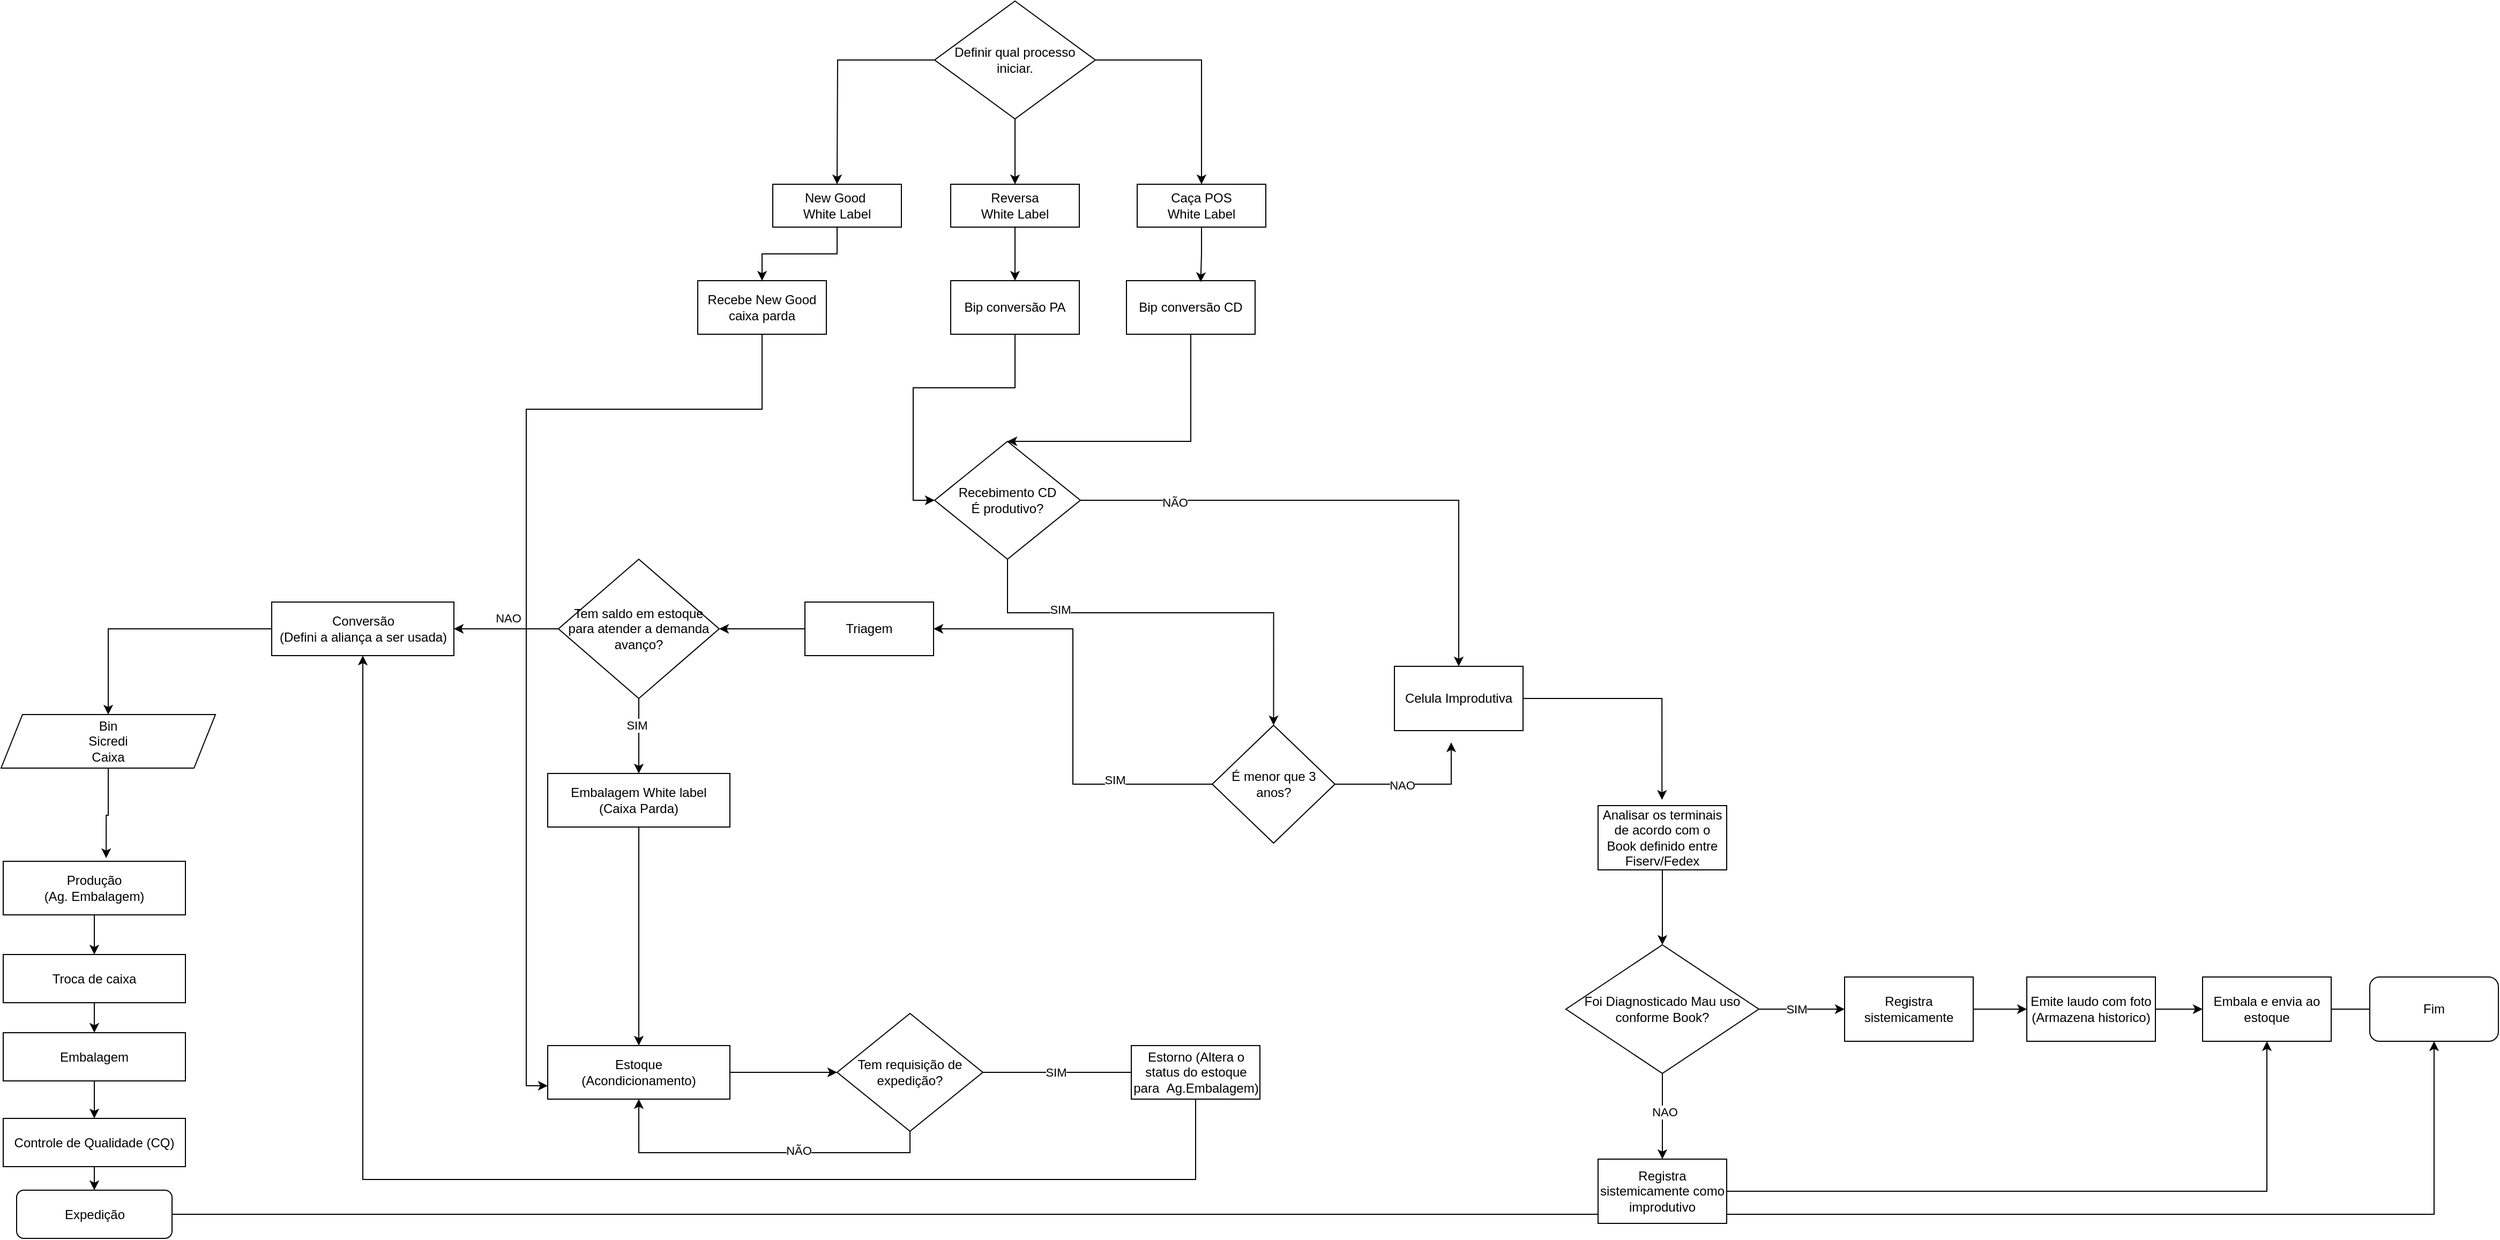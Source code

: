 <mxfile version="22.1.21" type="github">
  <diagram id="C5RBs43oDa-KdzZeNtuy" name="Page-1">
    <mxGraphModel dx="3217" dy="118" grid="1" gridSize="10" guides="1" tooltips="1" connect="1" arrows="1" fold="1" page="1" pageScale="1" pageWidth="827" pageHeight="1169" math="0" shadow="0">
      <root>
        <mxCell id="WIyWlLk6GJQsqaUBKTNV-0" />
        <mxCell id="WIyWlLk6GJQsqaUBKTNV-1" parent="WIyWlLk6GJQsqaUBKTNV-0" />
        <mxCell id="n1Up9UQFtddWHKX3axJP-83" style="edgeStyle=orthogonalEdgeStyle;rounded=0;orthogonalLoop=1;jettySize=auto;html=1;entryX=0.5;entryY=0;entryDx=0;entryDy=0;" parent="WIyWlLk6GJQsqaUBKTNV-1" source="n1Up9UQFtddWHKX3axJP-29" target="n1Up9UQFtddWHKX3axJP-31" edge="1">
          <mxGeometry relative="1" as="geometry" />
        </mxCell>
        <mxCell id="n1Up9UQFtddWHKX3axJP-29" value="Reversa&lt;br&gt;White Label" style="rounded=1;whiteSpace=wrap;html=1;fontSize=12;glass=0;strokeWidth=1;shadow=0;arcSize=0;" parent="WIyWlLk6GJQsqaUBKTNV-1" vertex="1">
          <mxGeometry x="156" y="1341" width="120" height="40" as="geometry" />
        </mxCell>
        <mxCell id="XDkl_s4xO3e597K_u1_l-106" style="edgeStyle=orthogonalEdgeStyle;rounded=0;orthogonalLoop=1;jettySize=auto;html=1;entryX=0;entryY=0.5;entryDx=0;entryDy=0;" edge="1" parent="WIyWlLk6GJQsqaUBKTNV-1" source="n1Up9UQFtddWHKX3axJP-31" target="n1Up9UQFtddWHKX3axJP-37">
          <mxGeometry relative="1" as="geometry" />
        </mxCell>
        <mxCell id="n1Up9UQFtddWHKX3axJP-31" value="Bip conversão PA" style="rounded=1;whiteSpace=wrap;html=1;arcSize=0;" parent="WIyWlLk6GJQsqaUBKTNV-1" vertex="1">
          <mxGeometry x="156" y="1431" width="120" height="50" as="geometry" />
        </mxCell>
        <mxCell id="n1Up9UQFtddWHKX3axJP-36" style="edgeStyle=orthogonalEdgeStyle;rounded=0;orthogonalLoop=1;jettySize=auto;html=1;entryX=0.5;entryY=0;entryDx=0;entryDy=0;" parent="WIyWlLk6GJQsqaUBKTNV-1" source="n1Up9UQFtddWHKX3axJP-37" target="n1Up9UQFtddWHKX3axJP-52" edge="1">
          <mxGeometry relative="1" as="geometry">
            <Array as="points">
              <mxPoint x="457" y="1741" />
            </Array>
          </mxGeometry>
        </mxCell>
        <mxCell id="XDkl_s4xO3e597K_u1_l-0" value="SIM" style="edgeLabel;html=1;align=center;verticalAlign=middle;resizable=0;points=[];" vertex="1" connectable="0" parent="n1Up9UQFtddWHKX3axJP-36">
          <mxGeometry x="-0.509" y="3" relative="1" as="geometry">
            <mxPoint as="offset" />
          </mxGeometry>
        </mxCell>
        <mxCell id="n1Up9UQFtddWHKX3axJP-37" value="Recebimento CD&lt;br&gt;É produtivo?" style="rhombus;whiteSpace=wrap;html=1;" parent="WIyWlLk6GJQsqaUBKTNV-1" vertex="1">
          <mxGeometry x="141" y="1581" width="136" height="110" as="geometry" />
        </mxCell>
        <mxCell id="XDkl_s4xO3e597K_u1_l-9" style="edgeStyle=orthogonalEdgeStyle;rounded=0;orthogonalLoop=1;jettySize=auto;html=1;entryX=1;entryY=0.5;entryDx=0;entryDy=0;" edge="1" parent="WIyWlLk6GJQsqaUBKTNV-1" source="n1Up9UQFtddWHKX3axJP-38" target="XDkl_s4xO3e597K_u1_l-8">
          <mxGeometry relative="1" as="geometry" />
        </mxCell>
        <mxCell id="n1Up9UQFtddWHKX3axJP-38" value="Triagem" style="rounded=1;whiteSpace=wrap;html=1;arcSize=0;" parent="WIyWlLk6GJQsqaUBKTNV-1" vertex="1">
          <mxGeometry x="20" y="1731" width="120" height="50" as="geometry" />
        </mxCell>
        <mxCell id="XDkl_s4xO3e597K_u1_l-41" style="edgeStyle=orthogonalEdgeStyle;rounded=0;orthogonalLoop=1;jettySize=auto;html=1;" edge="1" parent="WIyWlLk6GJQsqaUBKTNV-1" source="n1Up9UQFtddWHKX3axJP-41" target="n1Up9UQFtddWHKX3axJP-42">
          <mxGeometry relative="1" as="geometry" />
        </mxCell>
        <mxCell id="n1Up9UQFtddWHKX3axJP-41" value="Embalagem White label&lt;br&gt;(Caixa Parda)" style="rounded=1;whiteSpace=wrap;html=1;arcSize=0;" parent="WIyWlLk6GJQsqaUBKTNV-1" vertex="1">
          <mxGeometry x="-220" y="1891" width="170" height="50" as="geometry" />
        </mxCell>
        <mxCell id="XDkl_s4xO3e597K_u1_l-4" style="edgeStyle=orthogonalEdgeStyle;rounded=0;orthogonalLoop=1;jettySize=auto;html=1;entryX=0;entryY=0.5;entryDx=0;entryDy=0;" edge="1" parent="WIyWlLk6GJQsqaUBKTNV-1" source="n1Up9UQFtddWHKX3axJP-42" target="n1Up9UQFtddWHKX3axJP-72">
          <mxGeometry relative="1" as="geometry" />
        </mxCell>
        <mxCell id="n1Up9UQFtddWHKX3axJP-42" value="Estoque&lt;br&gt;(Acondicionamento)" style="rounded=0;whiteSpace=wrap;html=1;" parent="WIyWlLk6GJQsqaUBKTNV-1" vertex="1">
          <mxGeometry x="-220" y="2145" width="170" height="50" as="geometry" />
        </mxCell>
        <mxCell id="n1Up9UQFtddWHKX3axJP-50" style="edgeStyle=orthogonalEdgeStyle;rounded=0;orthogonalLoop=1;jettySize=auto;html=1;entryX=1;entryY=0.5;entryDx=0;entryDy=0;" parent="WIyWlLk6GJQsqaUBKTNV-1" source="n1Up9UQFtddWHKX3axJP-52" target="n1Up9UQFtddWHKX3axJP-38" edge="1">
          <mxGeometry relative="1" as="geometry">
            <mxPoint x="245" y="1826" as="targetPoint" />
          </mxGeometry>
        </mxCell>
        <mxCell id="n1Up9UQFtddWHKX3axJP-51" value="SIM" style="edgeLabel;html=1;align=center;verticalAlign=middle;resizable=0;points=[];" parent="n1Up9UQFtddWHKX3axJP-50" vertex="1" connectable="0">
          <mxGeometry x="-0.549" y="-4" relative="1" as="geometry">
            <mxPoint as="offset" />
          </mxGeometry>
        </mxCell>
        <mxCell id="n1Up9UQFtddWHKX3axJP-52" value="É menor que 3 anos?" style="rhombus;whiteSpace=wrap;html=1;" parent="WIyWlLk6GJQsqaUBKTNV-1" vertex="1">
          <mxGeometry x="400" y="1846" width="114.5" height="110" as="geometry" />
        </mxCell>
        <mxCell id="n1Up9UQFtddWHKX3axJP-53" style="edgeStyle=orthogonalEdgeStyle;rounded=0;orthogonalLoop=1;jettySize=auto;html=1;entryX=0.608;entryY=1.017;entryDx=0;entryDy=0;entryPerimeter=0;" parent="WIyWlLk6GJQsqaUBKTNV-1" source="n1Up9UQFtddWHKX3axJP-52" edge="1">
          <mxGeometry relative="1" as="geometry">
            <mxPoint x="622.96" y="1862.02" as="targetPoint" />
            <Array as="points">
              <mxPoint x="623" y="1901" />
            </Array>
          </mxGeometry>
        </mxCell>
        <mxCell id="n1Up9UQFtddWHKX3axJP-54" value="NAO" style="edgeLabel;html=1;align=center;verticalAlign=middle;resizable=0;points=[];" parent="n1Up9UQFtddWHKX3axJP-53" vertex="1" connectable="0">
          <mxGeometry x="-0.152" y="-1" relative="1" as="geometry">
            <mxPoint as="offset" />
          </mxGeometry>
        </mxCell>
        <mxCell id="n1Up9UQFtddWHKX3axJP-55" style="edgeStyle=orthogonalEdgeStyle;rounded=0;orthogonalLoop=1;jettySize=auto;html=1;entryX=1;entryY=0.5;entryDx=0;entryDy=0;exitX=1;exitY=0.5;exitDx=0;exitDy=0;" parent="WIyWlLk6GJQsqaUBKTNV-1" source="n1Up9UQFtddWHKX3axJP-72" target="n1Up9UQFtddWHKX3axJP-57" edge="1">
          <mxGeometry relative="1" as="geometry">
            <Array as="points">
              <mxPoint x="290" y="2170" />
              <mxPoint x="290" y="2170" />
            </Array>
            <mxPoint x="713.5" y="2171" as="sourcePoint" />
          </mxGeometry>
        </mxCell>
        <mxCell id="n1Up9UQFtddWHKX3axJP-56" value="SIM" style="edgeLabel;html=1;align=center;verticalAlign=middle;resizable=0;points=[];" parent="n1Up9UQFtddWHKX3axJP-55" vertex="1" connectable="0">
          <mxGeometry x="-0.476" relative="1" as="geometry">
            <mxPoint as="offset" />
          </mxGeometry>
        </mxCell>
        <mxCell id="XDkl_s4xO3e597K_u1_l-44" style="edgeStyle=orthogonalEdgeStyle;rounded=0;orthogonalLoop=1;jettySize=auto;html=1;entryX=0.5;entryY=1;entryDx=0;entryDy=0;" edge="1" parent="WIyWlLk6GJQsqaUBKTNV-1" source="n1Up9UQFtddWHKX3axJP-57" target="XDkl_s4xO3e597K_u1_l-35">
          <mxGeometry relative="1" as="geometry">
            <Array as="points">
              <mxPoint x="384" y="2270" />
              <mxPoint x="-392" y="2270" />
            </Array>
          </mxGeometry>
        </mxCell>
        <mxCell id="n1Up9UQFtddWHKX3axJP-57" value="Estorno (Altera o status do estoque para&amp;nbsp;&amp;nbsp;Ag.Embalagem)" style="rounded=1;whiteSpace=wrap;html=1;arcSize=0;" parent="WIyWlLk6GJQsqaUBKTNV-1" vertex="1">
          <mxGeometry x="324.5" y="2145" width="120" height="50" as="geometry" />
        </mxCell>
        <mxCell id="XDkl_s4xO3e597K_u1_l-6" style="edgeStyle=orthogonalEdgeStyle;rounded=0;orthogonalLoop=1;jettySize=auto;html=1;entryX=0.5;entryY=1;entryDx=0;entryDy=0;exitX=0.5;exitY=1;exitDx=0;exitDy=0;" edge="1" parent="WIyWlLk6GJQsqaUBKTNV-1" source="n1Up9UQFtddWHKX3axJP-72" target="n1Up9UQFtddWHKX3axJP-42">
          <mxGeometry relative="1" as="geometry" />
        </mxCell>
        <mxCell id="XDkl_s4xO3e597K_u1_l-7" value="NÃO" style="edgeLabel;html=1;align=center;verticalAlign=middle;resizable=0;points=[];" vertex="1" connectable="0" parent="XDkl_s4xO3e597K_u1_l-6">
          <mxGeometry x="-0.228" y="-2" relative="1" as="geometry">
            <mxPoint as="offset" />
          </mxGeometry>
        </mxCell>
        <mxCell id="n1Up9UQFtddWHKX3axJP-72" value="Tem requisição de expedição?" style="rhombus;whiteSpace=wrap;html=1;" parent="WIyWlLk6GJQsqaUBKTNV-1" vertex="1">
          <mxGeometry x="50" y="2115" width="136" height="110" as="geometry" />
        </mxCell>
        <mxCell id="XDkl_s4xO3e597K_u1_l-11" style="edgeStyle=orthogonalEdgeStyle;rounded=0;orthogonalLoop=1;jettySize=auto;html=1;entryX=0.5;entryY=0;entryDx=0;entryDy=0;" edge="1" parent="WIyWlLk6GJQsqaUBKTNV-1" source="XDkl_s4xO3e597K_u1_l-8" target="n1Up9UQFtddWHKX3axJP-41">
          <mxGeometry relative="1" as="geometry" />
        </mxCell>
        <mxCell id="XDkl_s4xO3e597K_u1_l-12" value="SIM" style="edgeLabel;html=1;align=center;verticalAlign=middle;resizable=0;points=[];" vertex="1" connectable="0" parent="XDkl_s4xO3e597K_u1_l-11">
          <mxGeometry x="-0.286" y="-2" relative="1" as="geometry">
            <mxPoint as="offset" />
          </mxGeometry>
        </mxCell>
        <mxCell id="XDkl_s4xO3e597K_u1_l-39" style="edgeStyle=orthogonalEdgeStyle;rounded=0;orthogonalLoop=1;jettySize=auto;html=1;entryX=1;entryY=0.5;entryDx=0;entryDy=0;" edge="1" parent="WIyWlLk6GJQsqaUBKTNV-1" source="XDkl_s4xO3e597K_u1_l-8" target="XDkl_s4xO3e597K_u1_l-35">
          <mxGeometry relative="1" as="geometry" />
        </mxCell>
        <mxCell id="XDkl_s4xO3e597K_u1_l-42" value="NAO" style="edgeLabel;html=1;align=center;verticalAlign=middle;resizable=0;points=[];" vertex="1" connectable="0" parent="XDkl_s4xO3e597K_u1_l-39">
          <mxGeometry x="-0.036" y="-10" relative="1" as="geometry">
            <mxPoint as="offset" />
          </mxGeometry>
        </mxCell>
        <mxCell id="XDkl_s4xO3e597K_u1_l-8" value="Tem saldo em estoque para atender a demanda avanço?" style="rhombus;whiteSpace=wrap;html=1;" vertex="1" parent="WIyWlLk6GJQsqaUBKTNV-1">
          <mxGeometry x="-210" y="1691" width="150" height="130" as="geometry" />
        </mxCell>
        <mxCell id="XDkl_s4xO3e597K_u1_l-27" value="Bin&lt;br&gt;Sicredi&lt;br&gt;Caixa" style="shape=parallelogram;perimeter=parallelogramPerimeter;whiteSpace=wrap;html=1;fixedSize=1;" vertex="1" parent="WIyWlLk6GJQsqaUBKTNV-1">
          <mxGeometry x="-730" y="1836" width="200" height="50" as="geometry" />
        </mxCell>
        <mxCell id="XDkl_s4xO3e597K_u1_l-29" value="" style="edgeStyle=orthogonalEdgeStyle;rounded=0;orthogonalLoop=1;jettySize=auto;html=1;" edge="1" parent="WIyWlLk6GJQsqaUBKTNV-1" source="XDkl_s4xO3e597K_u1_l-30" target="XDkl_s4xO3e597K_u1_l-34">
          <mxGeometry relative="1" as="geometry" />
        </mxCell>
        <mxCell id="XDkl_s4xO3e597K_u1_l-30" value="Embalagem" style="rounded=0;whiteSpace=wrap;html=1;" vertex="1" parent="WIyWlLk6GJQsqaUBKTNV-1">
          <mxGeometry x="-728" y="2133" width="170" height="45" as="geometry" />
        </mxCell>
        <mxCell id="XDkl_s4xO3e597K_u1_l-31" value="" style="edgeStyle=orthogonalEdgeStyle;rounded=0;orthogonalLoop=1;jettySize=auto;html=1;" edge="1" parent="WIyWlLk6GJQsqaUBKTNV-1" source="XDkl_s4xO3e597K_u1_l-32" target="XDkl_s4xO3e597K_u1_l-30">
          <mxGeometry relative="1" as="geometry" />
        </mxCell>
        <mxCell id="XDkl_s4xO3e597K_u1_l-32" value="Troca de caixa" style="rounded=0;whiteSpace=wrap;html=1;" vertex="1" parent="WIyWlLk6GJQsqaUBKTNV-1">
          <mxGeometry x="-728" y="2060" width="170" height="45" as="geometry" />
        </mxCell>
        <mxCell id="XDkl_s4xO3e597K_u1_l-33" value="" style="edgeStyle=orthogonalEdgeStyle;rounded=0;orthogonalLoop=1;jettySize=auto;html=1;" edge="1" parent="WIyWlLk6GJQsqaUBKTNV-1" source="XDkl_s4xO3e597K_u1_l-34" target="XDkl_s4xO3e597K_u1_l-36">
          <mxGeometry relative="1" as="geometry" />
        </mxCell>
        <mxCell id="XDkl_s4xO3e597K_u1_l-34" value="Controle de Qualidade (CQ)" style="rounded=0;whiteSpace=wrap;html=1;" vertex="1" parent="WIyWlLk6GJQsqaUBKTNV-1">
          <mxGeometry x="-728" y="2213" width="170" height="45" as="geometry" />
        </mxCell>
        <mxCell id="XDkl_s4xO3e597K_u1_l-45" style="edgeStyle=orthogonalEdgeStyle;rounded=0;orthogonalLoop=1;jettySize=auto;html=1;entryX=0.5;entryY=0;entryDx=0;entryDy=0;" edge="1" parent="WIyWlLk6GJQsqaUBKTNV-1" source="XDkl_s4xO3e597K_u1_l-35" target="XDkl_s4xO3e597K_u1_l-27">
          <mxGeometry relative="1" as="geometry" />
        </mxCell>
        <mxCell id="XDkl_s4xO3e597K_u1_l-35" value="Conversão&lt;br&gt;(Defini a aliança a ser usada)" style="rounded=1;whiteSpace=wrap;html=1;arcSize=0;" vertex="1" parent="WIyWlLk6GJQsqaUBKTNV-1">
          <mxGeometry x="-477.5" y="1731" width="170" height="50" as="geometry" />
        </mxCell>
        <mxCell id="XDkl_s4xO3e597K_u1_l-113" style="edgeStyle=orthogonalEdgeStyle;rounded=0;orthogonalLoop=1;jettySize=auto;html=1;entryX=0.5;entryY=1;entryDx=0;entryDy=0;" edge="1" parent="WIyWlLk6GJQsqaUBKTNV-1" source="XDkl_s4xO3e597K_u1_l-36" target="XDkl_s4xO3e597K_u1_l-112">
          <mxGeometry relative="1" as="geometry" />
        </mxCell>
        <mxCell id="XDkl_s4xO3e597K_u1_l-36" value="Expedição" style="rounded=1;whiteSpace=wrap;html=1;" vertex="1" parent="WIyWlLk6GJQsqaUBKTNV-1">
          <mxGeometry x="-715.5" y="2280" width="145" height="45" as="geometry" />
        </mxCell>
        <mxCell id="XDkl_s4xO3e597K_u1_l-37" value="" style="edgeStyle=orthogonalEdgeStyle;rounded=0;orthogonalLoop=1;jettySize=auto;html=1;" edge="1" parent="WIyWlLk6GJQsqaUBKTNV-1" source="XDkl_s4xO3e597K_u1_l-38" target="XDkl_s4xO3e597K_u1_l-32">
          <mxGeometry relative="1" as="geometry" />
        </mxCell>
        <mxCell id="XDkl_s4xO3e597K_u1_l-38" value="Produção&lt;br&gt;(Ag. Embalagem)" style="rounded=0;whiteSpace=wrap;html=1;" vertex="1" parent="WIyWlLk6GJQsqaUBKTNV-1">
          <mxGeometry x="-728" y="1973" width="170" height="50" as="geometry" />
        </mxCell>
        <mxCell id="XDkl_s4xO3e597K_u1_l-40" style="edgeStyle=orthogonalEdgeStyle;rounded=0;orthogonalLoop=1;jettySize=auto;html=1;entryX=0.565;entryY=-0.06;entryDx=0;entryDy=0;entryPerimeter=0;" edge="1" parent="WIyWlLk6GJQsqaUBKTNV-1" source="XDkl_s4xO3e597K_u1_l-27" target="XDkl_s4xO3e597K_u1_l-38">
          <mxGeometry relative="1" as="geometry">
            <Array as="points">
              <mxPoint x="-630" y="1930" />
              <mxPoint x="-632" y="1930" />
            </Array>
          </mxGeometry>
        </mxCell>
        <mxCell id="XDkl_s4xO3e597K_u1_l-51" style="edgeStyle=orthogonalEdgeStyle;rounded=0;orthogonalLoop=1;jettySize=auto;html=1;entryX=0.5;entryY=0;entryDx=0;entryDy=0;" edge="1" parent="WIyWlLk6GJQsqaUBKTNV-1" source="XDkl_s4xO3e597K_u1_l-48" target="XDkl_s4xO3e597K_u1_l-50">
          <mxGeometry relative="1" as="geometry" />
        </mxCell>
        <mxCell id="XDkl_s4xO3e597K_u1_l-48" value="Analisar os terminais de acordo com o Book definido entre Fiserv/Fedex" style="rounded=0;whiteSpace=wrap;html=1;" vertex="1" parent="WIyWlLk6GJQsqaUBKTNV-1">
          <mxGeometry x="760" y="1921" width="120" height="60" as="geometry" />
        </mxCell>
        <mxCell id="XDkl_s4xO3e597K_u1_l-49" style="edgeStyle=orthogonalEdgeStyle;rounded=0;orthogonalLoop=1;jettySize=auto;html=1;entryX=0.497;entryY=-0.09;entryDx=0;entryDy=0;entryPerimeter=0;" edge="1" parent="WIyWlLk6GJQsqaUBKTNV-1" source="XDkl_s4xO3e597K_u1_l-46" target="XDkl_s4xO3e597K_u1_l-48">
          <mxGeometry relative="1" as="geometry" />
        </mxCell>
        <mxCell id="XDkl_s4xO3e597K_u1_l-53" style="edgeStyle=orthogonalEdgeStyle;rounded=0;orthogonalLoop=1;jettySize=auto;html=1;entryX=0.5;entryY=0;entryDx=0;entryDy=0;" edge="1" parent="WIyWlLk6GJQsqaUBKTNV-1" source="XDkl_s4xO3e597K_u1_l-50" target="XDkl_s4xO3e597K_u1_l-52">
          <mxGeometry relative="1" as="geometry" />
        </mxCell>
        <mxCell id="XDkl_s4xO3e597K_u1_l-54" value="NAO" style="edgeLabel;html=1;align=center;verticalAlign=middle;resizable=0;points=[];" vertex="1" connectable="0" parent="XDkl_s4xO3e597K_u1_l-53">
          <mxGeometry x="-0.1" y="2" relative="1" as="geometry">
            <mxPoint as="offset" />
          </mxGeometry>
        </mxCell>
        <mxCell id="XDkl_s4xO3e597K_u1_l-58" style="edgeStyle=orthogonalEdgeStyle;rounded=0;orthogonalLoop=1;jettySize=auto;html=1;entryX=0;entryY=0.5;entryDx=0;entryDy=0;" edge="1" parent="WIyWlLk6GJQsqaUBKTNV-1" source="XDkl_s4xO3e597K_u1_l-50" target="XDkl_s4xO3e597K_u1_l-57">
          <mxGeometry relative="1" as="geometry" />
        </mxCell>
        <mxCell id="XDkl_s4xO3e597K_u1_l-59" value="SIM" style="edgeLabel;html=1;align=center;verticalAlign=middle;resizable=0;points=[];" vertex="1" connectable="0" parent="XDkl_s4xO3e597K_u1_l-58">
          <mxGeometry x="-0.139" relative="1" as="geometry">
            <mxPoint as="offset" />
          </mxGeometry>
        </mxCell>
        <mxCell id="XDkl_s4xO3e597K_u1_l-50" value="Foi Diagnosticado Mau uso conforme Book?" style="rhombus;whiteSpace=wrap;html=1;" vertex="1" parent="WIyWlLk6GJQsqaUBKTNV-1">
          <mxGeometry x="730" y="2051" width="180" height="120" as="geometry" />
        </mxCell>
        <mxCell id="XDkl_s4xO3e597K_u1_l-70" style="edgeStyle=orthogonalEdgeStyle;rounded=0;orthogonalLoop=1;jettySize=auto;html=1;entryX=0.5;entryY=1;entryDx=0;entryDy=0;" edge="1" parent="WIyWlLk6GJQsqaUBKTNV-1" source="XDkl_s4xO3e597K_u1_l-52" target="XDkl_s4xO3e597K_u1_l-62">
          <mxGeometry relative="1" as="geometry" />
        </mxCell>
        <mxCell id="XDkl_s4xO3e597K_u1_l-52" value="Registra sistemicamente como improdutivo" style="rounded=0;whiteSpace=wrap;html=1;" vertex="1" parent="WIyWlLk6GJQsqaUBKTNV-1">
          <mxGeometry x="760" y="2251" width="120" height="60" as="geometry" />
        </mxCell>
        <mxCell id="XDkl_s4xO3e597K_u1_l-61" style="edgeStyle=orthogonalEdgeStyle;rounded=0;orthogonalLoop=1;jettySize=auto;html=1;" edge="1" parent="WIyWlLk6GJQsqaUBKTNV-1" source="XDkl_s4xO3e597K_u1_l-57" target="XDkl_s4xO3e597K_u1_l-60">
          <mxGeometry relative="1" as="geometry" />
        </mxCell>
        <mxCell id="XDkl_s4xO3e597K_u1_l-57" value="Registra sistemicamente" style="rounded=0;whiteSpace=wrap;html=1;" vertex="1" parent="WIyWlLk6GJQsqaUBKTNV-1">
          <mxGeometry x="990" y="2081" width="120" height="60" as="geometry" />
        </mxCell>
        <mxCell id="XDkl_s4xO3e597K_u1_l-63" style="edgeStyle=orthogonalEdgeStyle;rounded=0;orthogonalLoop=1;jettySize=auto;html=1;entryX=0;entryY=0.5;entryDx=0;entryDy=0;" edge="1" parent="WIyWlLk6GJQsqaUBKTNV-1" source="XDkl_s4xO3e597K_u1_l-60" target="XDkl_s4xO3e597K_u1_l-62">
          <mxGeometry relative="1" as="geometry" />
        </mxCell>
        <mxCell id="XDkl_s4xO3e597K_u1_l-60" value="Emite laudo com foto&lt;br&gt;(Armazena historico)" style="rounded=0;whiteSpace=wrap;html=1;" vertex="1" parent="WIyWlLk6GJQsqaUBKTNV-1">
          <mxGeometry x="1160" y="2081" width="120" height="60" as="geometry" />
        </mxCell>
        <mxCell id="XDkl_s4xO3e597K_u1_l-111" value="" style="edgeStyle=orthogonalEdgeStyle;rounded=0;orthogonalLoop=1;jettySize=auto;html=1;" edge="1" parent="WIyWlLk6GJQsqaUBKTNV-1" source="XDkl_s4xO3e597K_u1_l-62">
          <mxGeometry relative="1" as="geometry">
            <mxPoint x="1524" y="2111" as="targetPoint" />
          </mxGeometry>
        </mxCell>
        <mxCell id="XDkl_s4xO3e597K_u1_l-62" value="Embala e envia ao estoque" style="rounded=0;whiteSpace=wrap;html=1;" vertex="1" parent="WIyWlLk6GJQsqaUBKTNV-1">
          <mxGeometry x="1324" y="2081" width="120" height="60" as="geometry" />
        </mxCell>
        <mxCell id="XDkl_s4xO3e597K_u1_l-68" value="" style="edgeStyle=orthogonalEdgeStyle;rounded=0;orthogonalLoop=1;jettySize=auto;html=1;entryX=0.5;entryY=0;entryDx=0;entryDy=0;" edge="1" parent="WIyWlLk6GJQsqaUBKTNV-1" source="n1Up9UQFtddWHKX3axJP-37" target="XDkl_s4xO3e597K_u1_l-46">
          <mxGeometry relative="1" as="geometry">
            <mxPoint x="292" y="1686" as="sourcePoint" />
            <mxPoint x="610" y="1801.0" as="targetPoint" />
          </mxGeometry>
        </mxCell>
        <mxCell id="XDkl_s4xO3e597K_u1_l-69" value="NÃO" style="edgeLabel;html=1;align=center;verticalAlign=middle;resizable=0;points=[];" vertex="1" connectable="0" parent="XDkl_s4xO3e597K_u1_l-68">
          <mxGeometry x="-0.655" y="-2" relative="1" as="geometry">
            <mxPoint as="offset" />
          </mxGeometry>
        </mxCell>
        <mxCell id="XDkl_s4xO3e597K_u1_l-46" value="Celula Improdutiva" style="rounded=0;whiteSpace=wrap;html=1;" vertex="1" parent="WIyWlLk6GJQsqaUBKTNV-1">
          <mxGeometry x="570" y="1791" width="120" height="60" as="geometry" />
        </mxCell>
        <mxCell id="XDkl_s4xO3e597K_u1_l-74" style="edgeStyle=orthogonalEdgeStyle;rounded=0;orthogonalLoop=1;jettySize=auto;html=1;entryX=0.5;entryY=0;entryDx=0;entryDy=0;" edge="1" parent="WIyWlLk6GJQsqaUBKTNV-1" source="XDkl_s4xO3e597K_u1_l-71" target="n1Up9UQFtddWHKX3axJP-29">
          <mxGeometry relative="1" as="geometry" />
        </mxCell>
        <mxCell id="XDkl_s4xO3e597K_u1_l-75" style="edgeStyle=orthogonalEdgeStyle;rounded=0;orthogonalLoop=1;jettySize=auto;html=1;" edge="1" parent="WIyWlLk6GJQsqaUBKTNV-1" source="XDkl_s4xO3e597K_u1_l-71">
          <mxGeometry relative="1" as="geometry">
            <mxPoint x="50" y="1341" as="targetPoint" />
          </mxGeometry>
        </mxCell>
        <mxCell id="XDkl_s4xO3e597K_u1_l-76" style="edgeStyle=orthogonalEdgeStyle;rounded=0;orthogonalLoop=1;jettySize=auto;html=1;entryX=0.5;entryY=0;entryDx=0;entryDy=0;" edge="1" parent="WIyWlLk6GJQsqaUBKTNV-1" source="XDkl_s4xO3e597K_u1_l-71" target="XDkl_s4xO3e597K_u1_l-73">
          <mxGeometry relative="1" as="geometry" />
        </mxCell>
        <mxCell id="XDkl_s4xO3e597K_u1_l-71" value="Definir qual processo iniciar." style="rhombus;whiteSpace=wrap;html=1;" vertex="1" parent="WIyWlLk6GJQsqaUBKTNV-1">
          <mxGeometry x="141" y="1170" width="150" height="110" as="geometry" />
        </mxCell>
        <mxCell id="XDkl_s4xO3e597K_u1_l-73" value="Caça POS&lt;br&gt;White Label" style="rounded=1;whiteSpace=wrap;html=1;fontSize=12;glass=0;strokeWidth=1;shadow=0;arcSize=0;" vertex="1" parent="WIyWlLk6GJQsqaUBKTNV-1">
          <mxGeometry x="330" y="1341" width="120" height="40" as="geometry" />
        </mxCell>
        <mxCell id="XDkl_s4xO3e597K_u1_l-103" value="" style="edgeStyle=orthogonalEdgeStyle;rounded=0;orthogonalLoop=1;jettySize=auto;html=1;" edge="1" parent="WIyWlLk6GJQsqaUBKTNV-1" source="XDkl_s4xO3e597K_u1_l-78" target="XDkl_s4xO3e597K_u1_l-80">
          <mxGeometry relative="1" as="geometry" />
        </mxCell>
        <mxCell id="XDkl_s4xO3e597K_u1_l-78" value="New Good&amp;nbsp;&lt;br&gt;White Label" style="rounded=1;whiteSpace=wrap;html=1;fontSize=12;glass=0;strokeWidth=1;shadow=0;arcSize=0;" vertex="1" parent="WIyWlLk6GJQsqaUBKTNV-1">
          <mxGeometry x="-10" y="1341" width="120" height="40" as="geometry" />
        </mxCell>
        <mxCell id="XDkl_s4xO3e597K_u1_l-79" value="" style="edgeStyle=orthogonalEdgeStyle;rounded=0;orthogonalLoop=1;jettySize=auto;html=1;entryX=0;entryY=0.75;entryDx=0;entryDy=0;" edge="1" parent="WIyWlLk6GJQsqaUBKTNV-1" source="XDkl_s4xO3e597K_u1_l-80" target="n1Up9UQFtddWHKX3axJP-42">
          <mxGeometry relative="1" as="geometry">
            <mxPoint x="-210" y="1361" as="targetPoint" />
            <Array as="points">
              <mxPoint x="-20" y="1551" />
              <mxPoint x="-240" y="1551" />
              <mxPoint x="-240" y="2182" />
            </Array>
          </mxGeometry>
        </mxCell>
        <mxCell id="XDkl_s4xO3e597K_u1_l-80" value="Recebe New Good caixa parda" style="rounded=1;whiteSpace=wrap;html=1;arcSize=0;" vertex="1" parent="WIyWlLk6GJQsqaUBKTNV-1">
          <mxGeometry x="-80" y="1431" width="120" height="50" as="geometry" />
        </mxCell>
        <mxCell id="XDkl_s4xO3e597K_u1_l-109" style="edgeStyle=orthogonalEdgeStyle;rounded=0;orthogonalLoop=1;jettySize=auto;html=1;entryX=0.5;entryY=0;entryDx=0;entryDy=0;" edge="1" parent="WIyWlLk6GJQsqaUBKTNV-1" source="XDkl_s4xO3e597K_u1_l-107" target="n1Up9UQFtddWHKX3axJP-37">
          <mxGeometry relative="1" as="geometry">
            <Array as="points">
              <mxPoint x="380" y="1581" />
            </Array>
          </mxGeometry>
        </mxCell>
        <mxCell id="XDkl_s4xO3e597K_u1_l-107" value="Bip conversão CD" style="rounded=1;whiteSpace=wrap;html=1;arcSize=0;" vertex="1" parent="WIyWlLk6GJQsqaUBKTNV-1">
          <mxGeometry x="320" y="1431" width="120" height="50" as="geometry" />
        </mxCell>
        <mxCell id="XDkl_s4xO3e597K_u1_l-108" style="edgeStyle=orthogonalEdgeStyle;rounded=0;orthogonalLoop=1;jettySize=auto;html=1;entryX=0.577;entryY=0.025;entryDx=0;entryDy=0;entryPerimeter=0;" edge="1" parent="WIyWlLk6GJQsqaUBKTNV-1" source="XDkl_s4xO3e597K_u1_l-73" target="XDkl_s4xO3e597K_u1_l-107">
          <mxGeometry relative="1" as="geometry" />
        </mxCell>
        <mxCell id="XDkl_s4xO3e597K_u1_l-112" value="Fim" style="rounded=1;whiteSpace=wrap;html=1;" vertex="1" parent="WIyWlLk6GJQsqaUBKTNV-1">
          <mxGeometry x="1480" y="2081" width="120" height="60" as="geometry" />
        </mxCell>
      </root>
    </mxGraphModel>
  </diagram>
</mxfile>
